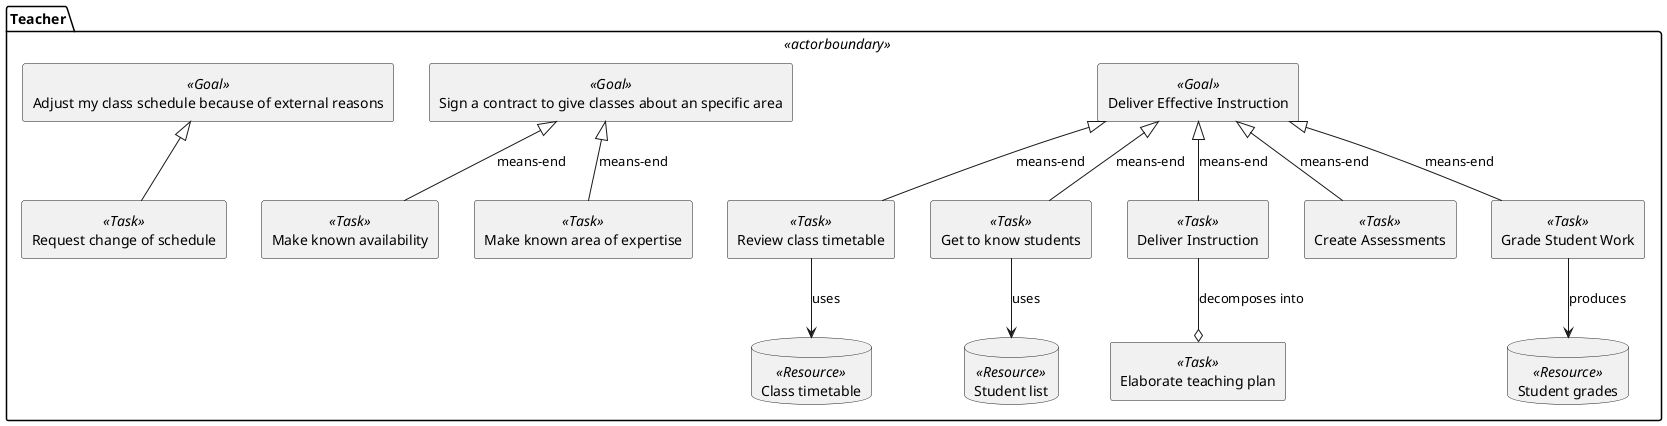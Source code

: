 @startuml
package "Teacher" <<actorboundary>> {
rectangle "Deliver Effective Instruction" as G_Teach <<Goal>>
    rectangle "Review class timetable" as T_ReviewTimetable <<Task>>
    rectangle "Elaborate teaching plan" as T_MakeTeachPlan <<Task>>
    rectangle "Get to know students" as T_KnowStudents <<Task>>
    rectangle "Deliver Instruction" as T_DeliverInstruction <<Task>>
    rectangle "Create Assessments" as T_CreateAssessments <<Task>>
    rectangle "Grade Student Work" as T_GradeWork <<Task>>

	G_Teach <|-- T_ReviewTimetable: means-end
	G_Teach <|-- T_KnowStudents: means-end
    G_Teach <|-- T_DeliverInstruction: means-end
    G_Teach <|-- T_CreateAssessments: means-end
    G_Teach <|-- T_GradeWork: means-end
    T_DeliverInstruction --o T_MakeTeachPlan: decomposes into

rectangle "Sign a contract to give classes about an specific area" as G_BeHired <<Goal>>
    rectangle "Make known availability" as T_ProvideAvailability <<Task>>
    rectangle "Make known area of expertise" as T_ProvideAreaExpertise <<Task>>

	G_BeHired <|-- T_ProvideAvailability: means-end
	G_BeHired <|-- T_ProvideAreaExpertise: means-end

rectangle "Adjust my class schedule because of external reasons" as G_AdjustSchedule <<Goal>>
    rectangle "Request change of schedule" as T_RequestMigration <<Task>>

	G_AdjustSchedule <|-- T_RequestMigration


' RESOURCE USAGE
database "Class timetable" as R_Classtimetable <<Resource>>
	T_ReviewTimetable --> R_Classtimetable: uses

database "Student list" as R_StudentList <<Resource>>
	T_KnowStudents --> R_StudentList: uses

database "Student grades" as R_StudentGrades <<Resource>>
	T_GradeWork --> R_StudentGrades: produces
}
@enduml
